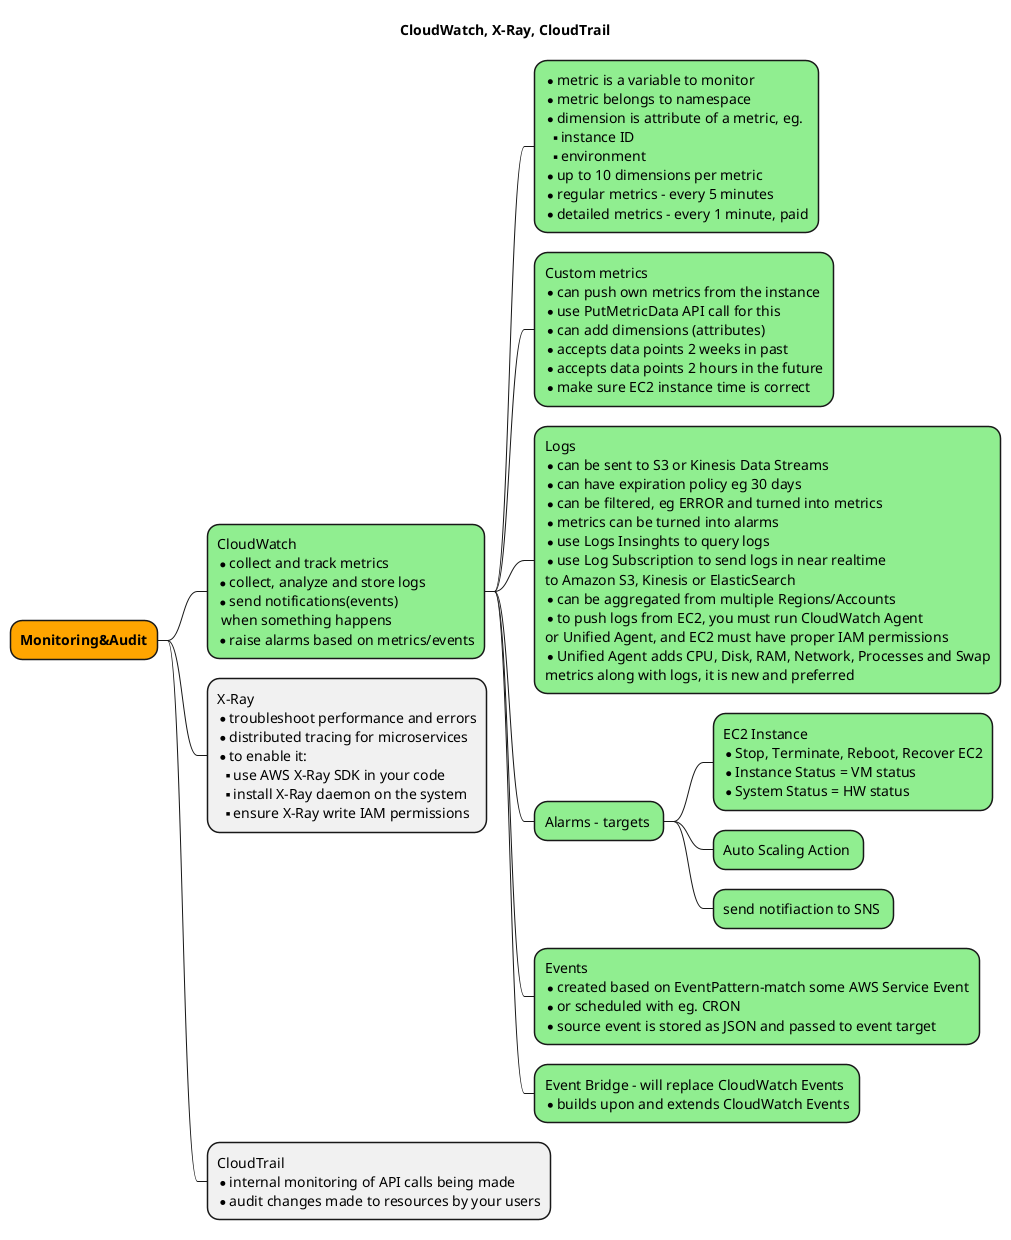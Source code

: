 @startmindmap mindmap

title CloudWatch, X-Ray, CloudTrail

<style>
mindmapDiagram {
  .migration {
    BackgroundColor Pink
  }
  .orange {
    BackgroundColor orange
  }
  .functions {
    BackgroundColor LightSkyBlue
  }
  .watch {
    BackgroundColor LightGreen
  }
}
</style>


*[#Orange] <b>Monitoring&Audit
 * CloudWatch\n*collect and track metrics\n*collect, analyze and store logs\n*send notifications(events)\n when something happens\n*raise alarms based on metrics/events <<watch>>
  * * metric is a variable to monitor\n*metric belongs to namespace\n*dimension is attribute of a metric, eg.\n**instance ID\n**environment\n*up to 10 dimensions per metric\n*regular metrics - every 5 minutes\n*detailed metrics - every 1 minute, paid <<watch>>
  * Custom metrics\n*can push own metrics from the instance\n*use PutMetricData API call for this\n*can add dimensions (attributes)\n*accepts data points 2 weeks in past\n*accepts data points 2 hours in the future\n*make sure EC2 instance time is correct <<watch>>
  * Logs\n*can be sent to S3 or Kinesis Data Streams\n*can have expiration policy eg 30 days\n*can be filtered, eg ERROR and turned into metrics\n*metrics can be turned into alarms\n*use Logs Insinghts to query logs\n*use Log Subscription to send logs in near realtime\nto Amazon S3, Kinesis or ElasticSearch\n*can be aggregated from multiple Regions/Accounts\n*to push logs from EC2, you must run CloudWatch Agent\nor Unified Agent, and EC2 must have proper IAM permissions\n*Unified Agent adds CPU, Disk, RAM, Network, Processes and Swap\nmetrics along with logs, it is new and preferred <<watch>>
  * Alarms - targets <<watch>>
   * EC2 Instance\n*Stop, Terminate, Reboot, Recover EC2\n*Instance Status = VM status\n*System Status = HW status <<watch>>
   * Auto Scaling Action <<watch>>
   * send notifiaction to SNS <<watch>>
  * Events\n*created based on EventPattern-match some AWS Service Event\n*or scheduled with eg. CRON\n*source event is stored as JSON and passed to event target <<watch>>
  * Event Bridge - will replace CloudWatch Events\n*builds upon and extends CloudWatch Events <<watch>>
 * X-Ray\n*troubleshoot performance and errors\n*distributed tracing for microservices\n*to enable it:\n**use AWS X-Ray SDK in your code\n**install X-Ray daemon on the system\n**ensure X-Ray write IAM permissions
 * CloudTrail\n*internal monitoring of API calls being made\n*audit changes made to resources by your users
@endmindmap
